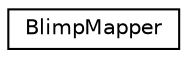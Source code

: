 digraph "Graphical Class Hierarchy"
{
 // LATEX_PDF_SIZE
  edge [fontname="Helvetica",fontsize="10",labelfontname="Helvetica",labelfontsize="10"];
  node [fontname="Helvetica",fontsize="10",shape=record];
  rankdir="LR";
  Node0 [label="BlimpMapper",height=0.2,width=0.4,color="black", fillcolor="white", style="filled",URL="$classBlimpMapper_1_1BlimpMapper.html",tooltip=" "];
}
